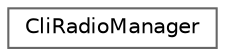 digraph "Graphical Class Hierarchy"
{
 // LATEX_PDF_SIZE
  bgcolor="transparent";
  edge [fontname=Helvetica,fontsize=10,labelfontname=Helvetica,labelfontsize=10];
  node [fontname=Helvetica,fontsize=10,shape=box,height=0.2,width=0.4];
  rankdir="LR";
  Node0 [label="CliRadioManager",height=0.2,width=0.4,color="grey40", fillcolor="white", style="filled",URL="$classCliRadioManager.html",tooltip=" "];
}

